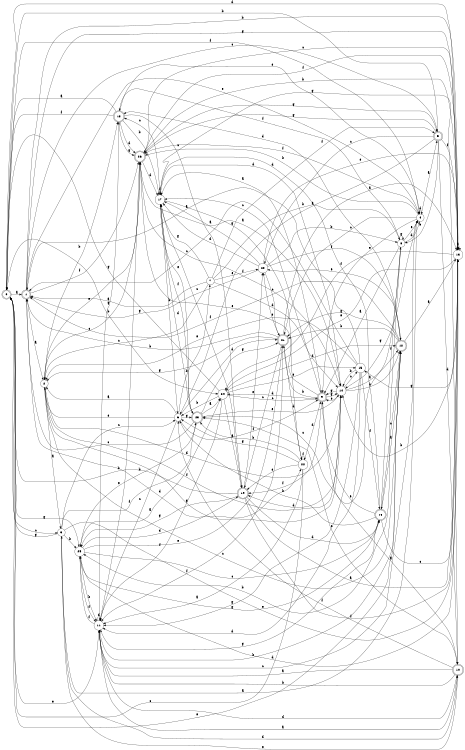 digraph n22_3 {
__start0 [label="" shape="none"];

rankdir=LR;
size="8,5";

s0 [style="rounded,filled", color="black", fillcolor="white" shape="doublecircle", label="0"];
s1 [style="rounded,filled", color="black", fillcolor="white" shape="doublecircle", label="1"];
s2 [style="filled", color="black", fillcolor="white" shape="circle", label="2"];
s3 [style="filled", color="black", fillcolor="white" shape="circle", label="3"];
s4 [style="filled", color="black", fillcolor="white" shape="circle", label="4"];
s5 [style="rounded,filled", color="black", fillcolor="white" shape="doublecircle", label="5"];
s6 [style="filled", color="black", fillcolor="white" shape="circle", label="6"];
s7 [style="filled", color="black", fillcolor="white" shape="circle", label="7"];
s8 [style="filled", color="black", fillcolor="white" shape="circle", label="8"];
s9 [style="rounded,filled", color="black", fillcolor="white" shape="doublecircle", label="9"];
s10 [style="rounded,filled", color="black", fillcolor="white" shape="doublecircle", label="10"];
s11 [style="filled", color="black", fillcolor="white" shape="circle", label="11"];
s12 [style="rounded,filled", color="black", fillcolor="white" shape="doublecircle", label="12"];
s13 [style="filled", color="black", fillcolor="white" shape="circle", label="13"];
s14 [style="filled", color="black", fillcolor="white" shape="circle", label="14"];
s15 [style="filled", color="black", fillcolor="white" shape="circle", label="15"];
s16 [style="rounded,filled", color="black", fillcolor="white" shape="doublecircle", label="16"];
s17 [style="filled", color="black", fillcolor="white" shape="circle", label="17"];
s18 [style="rounded,filled", color="black", fillcolor="white" shape="doublecircle", label="18"];
s19 [style="rounded,filled", color="black", fillcolor="white" shape="doublecircle", label="19"];
s20 [style="filled", color="black", fillcolor="white" shape="circle", label="20"];
s21 [style="rounded,filled", color="black", fillcolor="white" shape="doublecircle", label="21"];
s22 [style="filled", color="black", fillcolor="white" shape="circle", label="22"];
s23 [style="rounded,filled", color="black", fillcolor="white" shape="doublecircle", label="23"];
s24 [style="filled", color="black", fillcolor="white" shape="circle", label="24"];
s25 [style="filled", color="black", fillcolor="white" shape="circle", label="25"];
s26 [style="rounded,filled", color="black", fillcolor="white" shape="doublecircle", label="26"];
s0 -> s1 [label="a"];
s0 -> s24 [label="b"];
s0 -> s3 [label="c"];
s0 -> s13 [label="d"];
s0 -> s12 [label="e"];
s0 -> s4 [label="f"];
s0 -> s25 [label="g"];
s1 -> s2 [label="a"];
s1 -> s13 [label="b"];
s1 -> s5 [label="c"];
s1 -> s22 [label="d"];
s1 -> s4 [label="e"];
s1 -> s26 [label="f"];
s1 -> s13 [label="g"];
s2 -> s3 [label="a"];
s2 -> s18 [label="b"];
s2 -> s12 [label="c"];
s2 -> s14 [label="d"];
s2 -> s26 [label="e"];
s2 -> s14 [label="f"];
s2 -> s14 [label="g"];
s3 -> s4 [label="a"];
s3 -> s25 [label="b"];
s3 -> s6 [label="c"];
s3 -> s10 [label="d"];
s3 -> s13 [label="e"];
s3 -> s23 [label="f"];
s3 -> s0 [label="g"];
s4 -> s5 [label="a"];
s4 -> s26 [label="b"];
s4 -> s21 [label="c"];
s4 -> s4 [label="d"];
s4 -> s9 [label="e"];
s4 -> s26 [label="f"];
s4 -> s14 [label="g"];
s5 -> s6 [label="a"];
s5 -> s0 [label="b"];
s5 -> s20 [label="c"];
s5 -> s10 [label="d"];
s5 -> s8 [label="e"];
s5 -> s13 [label="f"];
s5 -> s26 [label="g"];
s6 -> s2 [label="a"];
s6 -> s7 [label="b"];
s6 -> s11 [label="c"];
s6 -> s21 [label="d"];
s6 -> s2 [label="e"];
s6 -> s9 [label="f"];
s6 -> s23 [label="g"];
s7 -> s1 [label="a"];
s7 -> s8 [label="b"];
s7 -> s2 [label="c"];
s7 -> s14 [label="d"];
s7 -> s20 [label="e"];
s7 -> s5 [label="f"];
s7 -> s17 [label="g"];
s8 -> s9 [label="a"];
s8 -> s25 [label="b"];
s8 -> s23 [label="c"];
s8 -> s4 [label="d"];
s8 -> s4 [label="e"];
s8 -> s18 [label="f"];
s8 -> s8 [label="g"];
s9 -> s10 [label="a"];
s9 -> s21 [label="b"];
s9 -> s17 [label="c"];
s9 -> s24 [label="d"];
s9 -> s26 [label="e"];
s9 -> s19 [label="f"];
s9 -> s14 [label="g"];
s10 -> s11 [label="a"];
s10 -> s11 [label="b"];
s10 -> s23 [label="c"];
s10 -> s11 [label="d"];
s10 -> s3 [label="e"];
s10 -> s6 [label="f"];
s10 -> s17 [label="g"];
s11 -> s10 [label="a"];
s11 -> s12 [label="b"];
s11 -> s4 [label="c"];
s11 -> s11 [label="d"];
s11 -> s0 [label="e"];
s11 -> s25 [label="f"];
s11 -> s18 [label="g"];
s12 -> s13 [label="a"];
s12 -> s21 [label="b"];
s12 -> s16 [label="c"];
s12 -> s18 [label="d"];
s12 -> s20 [label="e"];
s12 -> s1 [label="f"];
s12 -> s21 [label="g"];
s13 -> s13 [label="a"];
s13 -> s14 [label="b"];
s13 -> s26 [label="c"];
s13 -> s25 [label="d"];
s13 -> s24 [label="e"];
s13 -> s24 [label="f"];
s13 -> s15 [label="g"];
s14 -> s12 [label="a"];
s14 -> s12 [label="b"];
s14 -> s15 [label="c"];
s14 -> s19 [label="d"];
s14 -> s9 [label="e"];
s14 -> s26 [label="f"];
s14 -> s9 [label="g"];
s15 -> s1 [label="a"];
s15 -> s14 [label="b"];
s15 -> s1 [label="c"];
s15 -> s11 [label="d"];
s15 -> s2 [label="e"];
s15 -> s16 [label="f"];
s15 -> s11 [label="g"];
s16 -> s12 [label="a"];
s16 -> s6 [label="b"];
s16 -> s13 [label="c"];
s16 -> s17 [label="d"];
s16 -> s9 [label="e"];
s16 -> s8 [label="f"];
s16 -> s11 [label="g"];
s17 -> s9 [label="a"];
s17 -> s6 [label="b"];
s17 -> s18 [label="c"];
s17 -> s14 [label="d"];
s17 -> s23 [label="e"];
s17 -> s17 [label="f"];
s17 -> s22 [label="g"];
s18 -> s0 [label="a"];
s18 -> s17 [label="b"];
s18 -> s19 [label="c"];
s18 -> s26 [label="d"];
s18 -> s4 [label="e"];
s18 -> s0 [label="f"];
s18 -> s26 [label="g"];
s19 -> s13 [label="a"];
s19 -> s0 [label="b"];
s19 -> s17 [label="c"];
s19 -> s16 [label="d"];
s19 -> s20 [label="e"];
s19 -> s13 [label="f"];
s19 -> s25 [label="g"];
s20 -> s17 [label="a"];
s20 -> s8 [label="b"];
s20 -> s21 [label="c"];
s20 -> s17 [label="d"];
s20 -> s13 [label="e"];
s20 -> s12 [label="f"];
s20 -> s1 [label="g"];
s21 -> s13 [label="a"];
s21 -> s1 [label="b"];
s21 -> s19 [label="c"];
s21 -> s22 [label="d"];
s21 -> s20 [label="e"];
s21 -> s11 [label="f"];
s21 -> s2 [label="g"];
s22 -> s11 [label="a"];
s22 -> s23 [label="b"];
s22 -> s0 [label="c"];
s22 -> s9 [label="d"];
s22 -> s19 [label="e"];
s22 -> s22 [label="f"];
s22 -> s6 [label="g"];
s23 -> s24 [label="a"];
s23 -> s25 [label="b"];
s23 -> s1 [label="c"];
s23 -> s17 [label="d"];
s23 -> s14 [label="e"];
s23 -> s17 [label="f"];
s23 -> s21 [label="g"];
s24 -> s19 [label="a"];
s24 -> s6 [label="b"];
s24 -> s9 [label="c"];
s24 -> s12 [label="d"];
s24 -> s15 [label="e"];
s24 -> s11 [label="f"];
s24 -> s0 [label="g"];
s25 -> s24 [label="a"];
s25 -> s11 [label="b"];
s25 -> s16 [label="c"];
s25 -> s19 [label="d"];
s25 -> s21 [label="e"];
s25 -> s11 [label="f"];
s25 -> s16 [label="g"];
s26 -> s14 [label="a"];
s26 -> s13 [label="b"];
s26 -> s2 [label="c"];
s26 -> s17 [label="d"];
s26 -> s11 [label="e"];
s26 -> s13 [label="f"];
s26 -> s5 [label="g"];

}